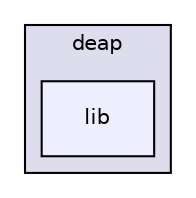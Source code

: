 digraph "gulp-src/node_modules/gulp-uglify/node_modules/deap/lib" {
  compound=true
  node [ fontsize="10", fontname="Helvetica"];
  edge [ labelfontsize="10", labelfontname="Helvetica"];
  subgraph clusterdir_4fab253f18384d63cafdfb0aeff6ff07 {
    graph [ bgcolor="#ddddee", pencolor="black", label="deap" fontname="Helvetica", fontsize="10", URL="dir_4fab253f18384d63cafdfb0aeff6ff07.html"]
  dir_7bf9eb34f7713776a49181469949d43a [shape=box, label="lib", style="filled", fillcolor="#eeeeff", pencolor="black", URL="dir_7bf9eb34f7713776a49181469949d43a.html"];
  }
}
